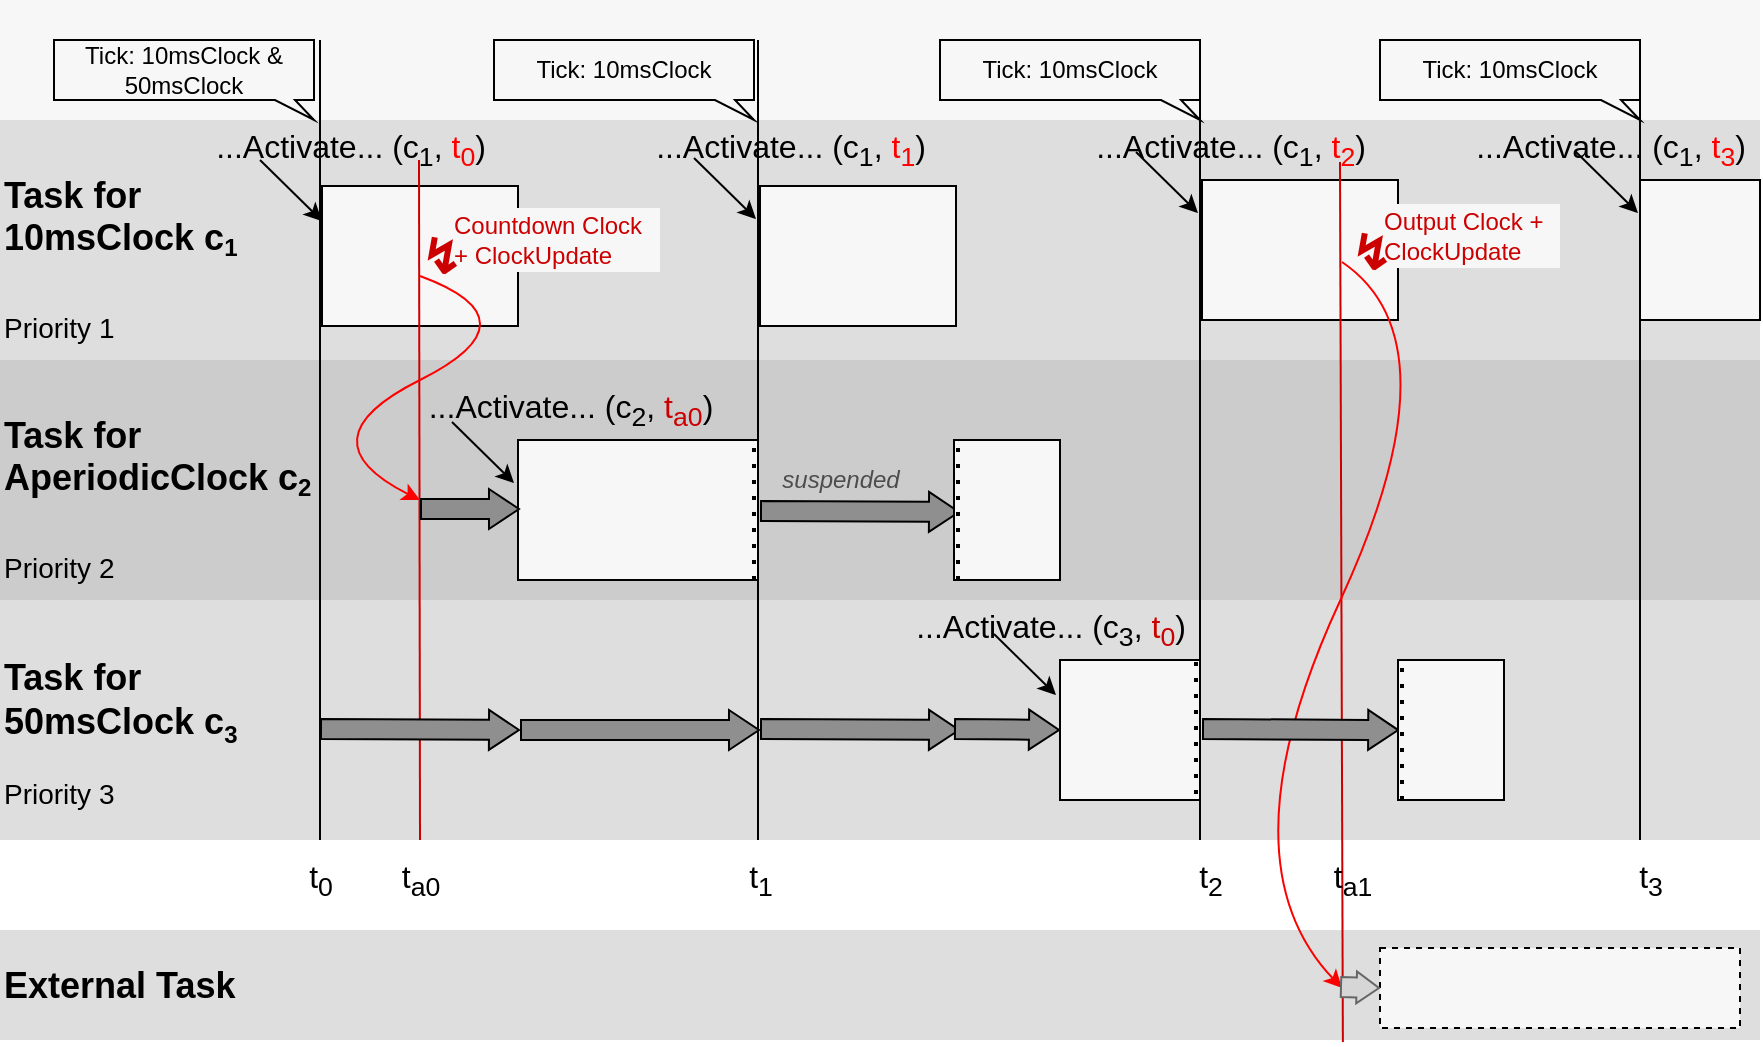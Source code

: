 <mxfile version="13.7.9" type="device"><diagram id="IjJwppSdiaeOAoqg17B4" name="Page-1"><mxGraphModel dx="1089" dy="820" grid="1" gridSize="10" guides="1" tooltips="1" connect="1" arrows="1" fold="1" page="1" pageScale="1" pageWidth="827" pageHeight="1169" math="0" shadow="0"><root><mxCell id="0"/><mxCell id="1" parent="0"/><mxCell id="BgZVleCizaCOu_ZDg60d-1" value="&lt;div&gt;&lt;font style=&quot;font-size: 18px&quot;&gt;&lt;br&gt;&lt;/font&gt;&lt;/div&gt;&lt;div&gt;&lt;font style=&quot;font-size: 18px&quot;&gt;&lt;br&gt;&lt;/font&gt;&lt;/div&gt;&lt;div&gt;&lt;font style=&quot;font-size: 18px&quot;&gt;Task for&lt;/font&gt;&lt;/div&gt;&lt;div&gt;&lt;font style=&quot;font-size: 18px&quot;&gt; 10msClock c&lt;font size=&quot;1&quot;&gt;&lt;sub style=&quot;font-size: 12px&quot;&gt;1&lt;/sub&gt;&lt;/font&gt;&lt;br&gt;&lt;/font&gt;&lt;/div&gt;&lt;div&gt;&lt;br&gt;&lt;/div&gt;&lt;div&gt;&lt;font size=&quot;1&quot;&gt;&lt;span style=&quot;font-weight: normal ; font-size: 14px&quot;&gt;Priority 1&lt;/span&gt;&lt;/font&gt;&lt;br&gt;&lt;/div&gt;&lt;div&gt;&lt;br&gt;&lt;/div&gt;" style="rounded=0;whiteSpace=wrap;html=1;strokeColor=none;fillColor=#DEDEDE;align=left;fontStyle=1;fontSize=18;" parent="1" vertex="1"><mxGeometry y="120" width="880" height="120" as="geometry"/></mxCell><mxCell id="BgZVleCizaCOu_ZDg60d-2" value="&lt;div&gt;&lt;font style=&quot;font-size: 18px&quot;&gt;&lt;br&gt;&lt;/font&gt;&lt;/div&gt;&lt;div&gt;&lt;font style=&quot;font-size: 18px&quot;&gt;Task for&lt;/font&gt;&lt;font style=&quot;font-size: 18px&quot;&gt; &lt;/font&gt;&lt;/div&gt;&lt;div style=&quot;font-size: 18px&quot;&gt;&lt;font style=&quot;font-size: 18px&quot;&gt;AperiodicClock c&lt;font size=&quot;1&quot;&gt;&lt;sub style=&quot;font-size: 12px&quot;&gt;2&lt;/sub&gt;&lt;/font&gt;&lt;br style=&quot;font-size: 18px&quot;&gt;&lt;/font&gt;&lt;/div&gt;&lt;div&gt;&lt;br&gt;&lt;/div&gt;&lt;div&gt;&lt;font size=&quot;1&quot;&gt;&lt;span style=&quot;font-weight: normal ; font-size: 14px&quot;&gt;Priority 2&lt;br&gt;&lt;/span&gt;&lt;/font&gt;&lt;/div&gt;" style="rounded=0;whiteSpace=wrap;html=1;strokeColor=none;fillColor=#CCCCCC;align=left;fontStyle=1;fontSize=18;" parent="1" vertex="1"><mxGeometry y="240" width="880" height="120" as="geometry"/></mxCell><mxCell id="BgZVleCizaCOu_ZDg60d-3" value="&lt;b&gt;&lt;br&gt;&lt;/b&gt;&lt;div align=&quot;left&quot;&gt;&lt;b&gt;&lt;font style=&quot;font-size: 18px&quot;&gt;Task for&lt;/font&gt;&lt;/b&gt;&lt;br style=&quot;font-size: 18px&quot;&gt;&lt;b&gt;&lt;font style=&quot;font-size: 18px&quot;&gt; 50msClock c&lt;/font&gt;&lt;font style=&quot;font-size: 18px&quot; size=&quot;1&quot;&gt;&lt;sub style=&quot;font-size: 12px&quot;&gt;3&lt;/sub&gt;&lt;/font&gt;&lt;/b&gt;&lt;/div&gt;&lt;div align=&quot;left&quot;&gt;&lt;br&gt;&lt;div&gt;&lt;font size=&quot;1&quot;&gt;&lt;span style=&quot;font-weight: normal ; font-size: 14px&quot;&gt;Priority 3&lt;br&gt;&lt;/span&gt;&lt;/font&gt;&lt;/div&gt;&lt;/div&gt;" style="rounded=0;whiteSpace=wrap;html=1;strokeColor=none;fillColor=#DEDEDE;align=left;" parent="1" vertex="1"><mxGeometry y="360" width="880" height="120" as="geometry"/></mxCell><mxCell id="BgZVleCizaCOu_ZDg60d-4" value="" style="rounded=0;whiteSpace=wrap;html=1;strokeColor=none;fillColor=#F7F7F7;" parent="1" vertex="1"><mxGeometry y="60" width="880" height="60" as="geometry"/></mxCell><mxCell id="BgZVleCizaCOu_ZDg60d-5" value="" style="endArrow=none;html=1;rounded=0;" parent="1" edge="1"><mxGeometry width="50" height="50" relative="1" as="geometry"><mxPoint x="160" y="480" as="sourcePoint"/><mxPoint x="160" y="80" as="targetPoint"/></mxGeometry></mxCell><mxCell id="BgZVleCizaCOu_ZDg60d-7" value="Tick: 10msClock &amp;amp;&lt;br&gt;50msClock" style="shape=callout;whiteSpace=wrap;html=1;perimeter=calloutPerimeter;fillColor=#F7F7F7;rotation=0;size=10;position=0.85;position2=1;base=10;" parent="1" vertex="1"><mxGeometry x="27" y="80" width="130" height="40" as="geometry"/></mxCell><mxCell id="BgZVleCizaCOu_ZDg60d-10" value="" style="rounded=0;whiteSpace=wrap;html=1;fontSize=14;fillColor=#F7F7F7;" parent="1" vertex="1"><mxGeometry x="161" y="153" width="98" height="70" as="geometry"/></mxCell><mxCell id="BgZVleCizaCOu_ZDg60d-11" value="" style="endArrow=classic;html=1;rounded=0;fontSize=14;entryX=0;entryY=0.25;entryDx=0;entryDy=0;" parent="1" target="BgZVleCizaCOu_ZDg60d-10" edge="1"><mxGeometry width="50" height="50" relative="1" as="geometry"><mxPoint x="130" y="140" as="sourcePoint"/><mxPoint x="280" y="290" as="targetPoint"/></mxGeometry></mxCell><mxCell id="BgZVleCizaCOu_ZDg60d-12" value="&lt;font style=&quot;font-size: 16px&quot;&gt;...Activate... (c&lt;sub&gt;1&lt;/sub&gt;, &lt;font color=&quot;#FF0000&quot;&gt;t&lt;sub&gt;0&lt;/sub&gt;&lt;/font&gt;)&lt;/font&gt;" style="text;html=1;resizable=0;autosize=1;align=center;verticalAlign=middle;points=[];fillColor=none;strokeColor=none;rounded=0;fontSize=14;" parent="1" vertex="1"><mxGeometry x="100" y="120" width="150" height="30" as="geometry"/></mxCell><mxCell id="BgZVleCizaCOu_ZDg60d-13" value="" style="endArrow=none;html=1;rounded=0;strokeColor=#CC0000;" parent="1" edge="1"><mxGeometry width="50" height="50" relative="1" as="geometry"><mxPoint x="210" y="480" as="sourcePoint"/><mxPoint x="209.5" y="140" as="targetPoint"/></mxGeometry></mxCell><mxCell id="BgZVleCizaCOu_ZDg60d-14" value="t&lt;sub&gt;0&lt;/sub&gt;" style="text;html=1;resizable=0;autosize=1;align=center;verticalAlign=middle;points=[];fillColor=none;strokeColor=none;rounded=0;fontSize=16;" parent="1" vertex="1"><mxGeometry x="145" y="485" width="30" height="30" as="geometry"/></mxCell><mxCell id="BgZVleCizaCOu_ZDg60d-15" value="t&lt;sub&gt;a0&lt;/sub&gt;" style="text;html=1;resizable=0;autosize=1;align=center;verticalAlign=middle;points=[];fillColor=none;strokeColor=none;rounded=0;fontSize=16;" parent="1" vertex="1"><mxGeometry x="195" y="485" width="30" height="30" as="geometry"/></mxCell><mxCell id="BgZVleCizaCOu_ZDg60d-16" value="" style="rounded=0;whiteSpace=wrap;html=1;fontSize=16;fillColor=#F7F7F7;" parent="1" vertex="1"><mxGeometry x="259" y="280" width="120" height="70" as="geometry"/></mxCell><mxCell id="BgZVleCizaCOu_ZDg60d-17" value="&lt;font style=&quot;font-size: 16px&quot;&gt;...Activate... (c&lt;sub&gt;2&lt;/sub&gt;, &lt;font color=&quot;#CC0000&quot;&gt;t&lt;sub&gt;a0&lt;/sub&gt;&lt;/font&gt;)&lt;/font&gt;" style="text;html=1;resizable=0;autosize=1;align=center;verticalAlign=middle;points=[];fillColor=none;strokeColor=none;rounded=0;fontSize=14;" parent="1" vertex="1"><mxGeometry x="205" y="250" width="160" height="30" as="geometry"/></mxCell><mxCell id="BgZVleCizaCOu_ZDg60d-18" value="" style="endArrow=classic;html=1;rounded=0;fontSize=14;entryX=0;entryY=0.25;entryDx=0;entryDy=0;" parent="1" edge="1"><mxGeometry width="50" height="50" relative="1" as="geometry"><mxPoint x="226" y="271" as="sourcePoint"/><mxPoint x="257" y="301.5" as="targetPoint"/></mxGeometry></mxCell><mxCell id="BgZVleCizaCOu_ZDg60d-20" value="" style="curved=1;endArrow=classic;html=1;rounded=0;fontSize=16;fontColor=#FF0000;strokeColor=#FF0000;" parent="1" edge="1"><mxGeometry width="50" height="50" relative="1" as="geometry"><mxPoint x="210" y="198" as="sourcePoint"/><mxPoint x="210" y="310" as="targetPoint"/><Array as="points"><mxPoint x="270" y="220"/><mxPoint x="150" y="280"/></Array></mxGeometry></mxCell><mxCell id="BgZVleCizaCOu_ZDg60d-21" value="" style="shape=flexArrow;endArrow=classic;html=1;rounded=0;fontSize=16;fontColor=#FF0000;strokeColor=default;fillColor=#8F8F8F;endWidth=9;endSize=4.67;" parent="1" edge="1"><mxGeometry width="50" height="50" relative="1" as="geometry"><mxPoint x="210" y="314.5" as="sourcePoint"/><mxPoint x="260" y="314.5" as="targetPoint"/></mxGeometry></mxCell><mxCell id="BgZVleCizaCOu_ZDg60d-23" value="" style="endArrow=none;html=1;rounded=0;" parent="1" edge="1"><mxGeometry width="50" height="50" relative="1" as="geometry"><mxPoint x="379" y="480" as="sourcePoint"/><mxPoint x="379" y="80" as="targetPoint"/></mxGeometry></mxCell><mxCell id="BgZVleCizaCOu_ZDg60d-24" value="Countdown Clock + ClockUpdate" style="rounded=0;whiteSpace=wrap;html=1;fontSize=12;fontColor=#CC0000;fillColor=#F7F7F7;strokeColor=none;align=left;" parent="1" vertex="1"><mxGeometry x="225" y="164" width="105" height="32" as="geometry"/></mxCell><mxCell id="BgZVleCizaCOu_ZDg60d-25" value="" style="endArrow=none;dashed=1;html=1;dashPattern=1 3;strokeWidth=2;rounded=0;fontSize=14;fontColor=#CC0000;fillColor=#8F8F8F;entryX=1;entryY=0;entryDx=0;entryDy=0;" parent="1" edge="1"><mxGeometry width="50" height="50" relative="1" as="geometry"><mxPoint x="377" y="350" as="sourcePoint"/><mxPoint x="377" y="280" as="targetPoint"/></mxGeometry></mxCell><mxCell id="BgZVleCizaCOu_ZDg60d-26" value="" style="rounded=0;whiteSpace=wrap;html=1;fontSize=14;fillColor=#F7F7F7;" parent="1" vertex="1"><mxGeometry x="380" y="153" width="98" height="70" as="geometry"/></mxCell><mxCell id="BgZVleCizaCOu_ZDg60d-27" value="Tick: 10msClock" style="shape=callout;whiteSpace=wrap;html=1;perimeter=calloutPerimeter;fillColor=#F7F7F7;rotation=0;size=10;position=0.85;position2=1;base=10;" parent="1" vertex="1"><mxGeometry x="247" y="80" width="130" height="40" as="geometry"/></mxCell><mxCell id="BgZVleCizaCOu_ZDg60d-28" value="&lt;font style=&quot;font-size: 16px&quot;&gt;...Activate... (c&lt;sub&gt;1&lt;/sub&gt;, &lt;font color=&quot;#FF0000&quot;&gt;t&lt;sub&gt;1&lt;/sub&gt;&lt;/font&gt;)&lt;/font&gt;" style="text;html=1;resizable=0;autosize=1;align=center;verticalAlign=middle;points=[];fillColor=none;strokeColor=none;rounded=0;fontSize=14;" parent="1" vertex="1"><mxGeometry x="320" y="120" width="150" height="30" as="geometry"/></mxCell><mxCell id="BgZVleCizaCOu_ZDg60d-29" value="" style="endArrow=classic;html=1;rounded=0;fontSize=14;entryX=0;entryY=0.25;entryDx=0;entryDy=0;" parent="1" edge="1"><mxGeometry width="50" height="50" relative="1" as="geometry"><mxPoint x="347" y="139" as="sourcePoint"/><mxPoint x="378" y="169.5" as="targetPoint"/></mxGeometry></mxCell><mxCell id="BgZVleCizaCOu_ZDg60d-30" value="" style="shape=flexArrow;endArrow=classic;html=1;rounded=0;fontSize=16;fontColor=#FF0000;strokeColor=default;fillColor=#8F8F8F;endWidth=9;endSize=4.67;" parent="1" edge="1"><mxGeometry width="50" height="50" relative="1" as="geometry"><mxPoint x="380" y="315.5" as="sourcePoint"/><mxPoint x="480" y="316" as="targetPoint"/></mxGeometry></mxCell><mxCell id="BgZVleCizaCOu_ZDg60d-31" value="" style="rounded=0;whiteSpace=wrap;html=1;fontSize=16;fillColor=#F7F7F7;" parent="1" vertex="1"><mxGeometry x="477" y="280" width="53" height="70" as="geometry"/></mxCell><mxCell id="BgZVleCizaCOu_ZDg60d-32" value="" style="endArrow=none;dashed=1;html=1;dashPattern=1 3;strokeWidth=2;rounded=0;fontSize=14;fontColor=#CC0000;fillColor=#8F8F8F;entryX=1;entryY=0;entryDx=0;entryDy=0;" parent="1" edge="1"><mxGeometry width="50" height="50" relative="1" as="geometry"><mxPoint x="479" y="350" as="sourcePoint"/><mxPoint x="479" y="280" as="targetPoint"/></mxGeometry></mxCell><mxCell id="BgZVleCizaCOu_ZDg60d-33" value="" style="shape=flexArrow;endArrow=classic;html=1;rounded=0;fontSize=16;fontColor=#FF0000;strokeColor=default;fillColor=#8F8F8F;endWidth=9;endSize=4.67;" parent="1" edge="1"><mxGeometry width="50" height="50" relative="1" as="geometry"><mxPoint x="160" y="424.5" as="sourcePoint"/><mxPoint x="260" y="425" as="targetPoint"/></mxGeometry></mxCell><mxCell id="BgZVleCizaCOu_ZDg60d-34" value="" style="shape=flexArrow;endArrow=classic;html=1;rounded=0;fontSize=16;fontColor=#FF0000;strokeColor=default;fillColor=#8F8F8F;endWidth=9;endSize=4.67;fontStyle=4" parent="1" edge="1"><mxGeometry width="50" height="50" relative="1" as="geometry"><mxPoint x="260" y="425" as="sourcePoint"/><mxPoint x="380" y="425" as="targetPoint"/></mxGeometry></mxCell><mxCell id="BgZVleCizaCOu_ZDg60d-36" value="" style="shape=flexArrow;endArrow=classic;html=1;rounded=0;fontSize=16;fontColor=#FF0000;strokeColor=default;fillColor=#8F8F8F;endWidth=9;endSize=4.67;" parent="1" edge="1"><mxGeometry width="50" height="50" relative="1" as="geometry"><mxPoint x="380" y="424.5" as="sourcePoint"/><mxPoint x="480" y="425" as="targetPoint"/></mxGeometry></mxCell><mxCell id="BgZVleCizaCOu_ZDg60d-37" value="suspended" style="text;html=1;resizable=0;autosize=1;align=center;verticalAlign=middle;points=[];fillColor=none;strokeColor=none;rounded=0;fontSize=12;fontColor=#4D4D4D;fontStyle=2" parent="1" vertex="1"><mxGeometry x="385" y="290" width="70" height="20" as="geometry"/></mxCell><mxCell id="BgZVleCizaCOu_ZDg60d-38" value="" style="rounded=0;whiteSpace=wrap;html=1;fontSize=14;fillColor=#F7F7F7;" parent="1" vertex="1"><mxGeometry x="530" y="390" width="70" height="70" as="geometry"/></mxCell><mxCell id="BgZVleCizaCOu_ZDg60d-39" value="" style="endArrow=none;html=1;rounded=0;" parent="1" edge="1"><mxGeometry width="50" height="50" relative="1" as="geometry"><mxPoint x="600" y="480" as="sourcePoint"/><mxPoint x="600" y="80" as="targetPoint"/></mxGeometry></mxCell><mxCell id="BgZVleCizaCOu_ZDg60d-40" value="" style="endArrow=none;dashed=1;html=1;dashPattern=1 3;strokeWidth=2;rounded=0;fontSize=14;fontColor=#CC0000;fillColor=#8F8F8F;entryX=1;entryY=0;entryDx=0;entryDy=0;" parent="1" edge="1"><mxGeometry width="50" height="50" relative="1" as="geometry"><mxPoint x="598" y="457" as="sourcePoint"/><mxPoint x="598" y="387" as="targetPoint"/></mxGeometry></mxCell><mxCell id="BgZVleCizaCOu_ZDg60d-41" value="" style="endArrow=classic;html=1;rounded=0;fontSize=14;entryX=0;entryY=0.25;entryDx=0;entryDy=0;" parent="1" edge="1"><mxGeometry width="50" height="50" relative="1" as="geometry"><mxPoint x="497" y="377" as="sourcePoint"/><mxPoint x="528" y="407.5" as="targetPoint"/></mxGeometry></mxCell><mxCell id="BgZVleCizaCOu_ZDg60d-42" value="&lt;font style=&quot;font-size: 16px&quot;&gt;...Activate... (c&lt;sub&gt;3&lt;/sub&gt;, &lt;font color=&quot;#CC0000&quot;&gt;t&lt;sub&gt;0&lt;/sub&gt;&lt;/font&gt;)&lt;/font&gt;" style="text;html=1;resizable=0;autosize=1;align=center;verticalAlign=middle;points=[];fillColor=none;strokeColor=none;rounded=0;fontSize=14;" parent="1" vertex="1"><mxGeometry x="450" y="360" width="150" height="30" as="geometry"/></mxCell><mxCell id="BgZVleCizaCOu_ZDg60d-43" value="" style="rounded=0;whiteSpace=wrap;html=1;fontSize=14;fillColor=#F7F7F7;" parent="1" vertex="1"><mxGeometry x="601" y="150" width="98" height="70" as="geometry"/></mxCell><mxCell id="BgZVleCizaCOu_ZDg60d-44" value="&lt;font style=&quot;font-size: 16px&quot;&gt;...Activate... (c&lt;sub&gt;1&lt;/sub&gt;, &lt;font color=&quot;#FF0000&quot;&gt;t&lt;sub&gt;2&lt;/sub&gt;&lt;/font&gt;)&lt;/font&gt;" style="text;html=1;resizable=0;autosize=1;align=center;verticalAlign=middle;points=[];fillColor=none;strokeColor=none;rounded=0;fontSize=14;" parent="1" vertex="1"><mxGeometry x="540" y="120" width="150" height="30" as="geometry"/></mxCell><mxCell id="BgZVleCizaCOu_ZDg60d-45" value="" style="endArrow=classic;html=1;rounded=0;fontSize=14;entryX=0;entryY=0.25;entryDx=0;entryDy=0;" parent="1" edge="1"><mxGeometry width="50" height="50" relative="1" as="geometry"><mxPoint x="568" y="136" as="sourcePoint"/><mxPoint x="599" y="166.5" as="targetPoint"/></mxGeometry></mxCell><mxCell id="BgZVleCizaCOu_ZDg60d-46" value="&lt;h1 class=&quot;navigable-headline&quot; id=&quot;gen-h1-1-00000001&quot;&gt;&lt;span class=&quot;code char&quot;&gt;↯&lt;/span&gt;&lt;/h1&gt;" style="text;html=1;resizable=0;autosize=1;align=center;verticalAlign=middle;points=[];fillColor=none;strokeColor=none;rounded=0;fontSize=12;fontColor=#CC0000;" parent="1" vertex="1"><mxGeometry x="205" y="164" width="30" height="50" as="geometry"/></mxCell><mxCell id="BgZVleCizaCOu_ZDg60d-47" value="Tick: 10msClock" style="shape=callout;whiteSpace=wrap;html=1;perimeter=calloutPerimeter;fillColor=#F7F7F7;rotation=0;size=10;position=0.85;position2=1;base=10;" parent="1" vertex="1"><mxGeometry x="470" y="80" width="130" height="40" as="geometry"/></mxCell><mxCell id="BgZVleCizaCOu_ZDg60d-48" value="&lt;b&gt;&lt;font style=&quot;font-size: 18px&quot;&gt;External Task&lt;/font&gt;&lt;/b&gt;" style="rounded=0;whiteSpace=wrap;html=1;strokeColor=none;fillColor=#DEDEDE;align=left;" parent="1" vertex="1"><mxGeometry y="525" width="880" height="55" as="geometry"/></mxCell><mxCell id="BgZVleCizaCOu_ZDg60d-49" value="" style="rounded=0;whiteSpace=wrap;html=1;fontSize=12;fontColor=#CC0000;fillColor=#F7F7F7;dashed=1;" parent="1" vertex="1"><mxGeometry x="690" y="534" width="180" height="40" as="geometry"/></mxCell><mxCell id="BgZVleCizaCOu_ZDg60d-50" value="" style="endArrow=none;html=1;rounded=0;" parent="1" edge="1"><mxGeometry width="50" height="50" relative="1" as="geometry"><mxPoint x="820" y="480" as="sourcePoint"/><mxPoint x="820" y="80" as="targetPoint"/></mxGeometry></mxCell><mxCell id="BgZVleCizaCOu_ZDg60d-51" value="" style="endArrow=none;html=1;rounded=0;strokeColor=#CC0000;exitX=0.763;exitY=1.018;exitDx=0;exitDy=0;exitPerimeter=0;" parent="1" source="BgZVleCizaCOu_ZDg60d-48" edge="1"><mxGeometry width="50" height="50" relative="1" as="geometry"><mxPoint x="670.5" y="481" as="sourcePoint"/><mxPoint x="670" y="141" as="targetPoint"/></mxGeometry></mxCell><mxCell id="BgZVleCizaCOu_ZDg60d-52" value="Output Clock + ClockUpdate" style="rounded=0;whiteSpace=wrap;html=1;fontSize=12;fontColor=#CC0000;fillColor=#F7F7F7;strokeColor=none;align=left;" parent="1" vertex="1"><mxGeometry x="690" y="162" width="90" height="32" as="geometry"/></mxCell><mxCell id="BgZVleCizaCOu_ZDg60d-53" value="&lt;h1 class=&quot;navigable-headline&quot; id=&quot;gen-h1-1-00000001&quot;&gt;&lt;span class=&quot;code char&quot;&gt;↯&lt;/span&gt;&lt;/h1&gt;" style="text;html=1;resizable=0;autosize=1;align=center;verticalAlign=middle;points=[];fillColor=none;strokeColor=none;rounded=0;fontSize=12;fontColor=#CC0000;" parent="1" vertex="1"><mxGeometry x="670" y="162" width="30" height="50" as="geometry"/></mxCell><mxCell id="BgZVleCizaCOu_ZDg60d-54" value="" style="curved=1;endArrow=classic;html=1;rounded=0;fontSize=16;fontColor=#FF0000;strokeColor=#FF0000;exitX=0.033;exitY=0.58;exitDx=0;exitDy=0;exitPerimeter=0;" parent="1" source="BgZVleCizaCOu_ZDg60d-53" edge="1"><mxGeometry width="50" height="50" relative="1" as="geometry"><mxPoint x="670" y="209" as="sourcePoint"/><mxPoint x="671" y="554" as="targetPoint"/><Array as="points"><mxPoint x="730" y="231"/><mxPoint x="610" y="490"/></Array></mxGeometry></mxCell><mxCell id="BgZVleCizaCOu_ZDg60d-55" value="" style="shape=flexArrow;endArrow=classic;html=1;rounded=0;fontSize=16;fontColor=#FF0000;strokeColor=#666666;fillColor=#D6D6D6;endWidth=5;endSize=3.4;" parent="1" edge="1"><mxGeometry width="50" height="50" relative="1" as="geometry"><mxPoint x="670" y="553.5" as="sourcePoint"/><mxPoint x="690" y="554" as="targetPoint"/></mxGeometry></mxCell><mxCell id="BgZVleCizaCOu_ZDg60d-58" value="" style="shape=flexArrow;endArrow=classic;html=1;rounded=0;fontSize=16;fontColor=#FF0000;strokeColor=default;fillColor=#8F8F8F;endWidth=9;endSize=4.67;" parent="1" edge="1"><mxGeometry width="50" height="50" relative="1" as="geometry"><mxPoint x="477" y="424.5" as="sourcePoint"/><mxPoint x="530" y="425" as="targetPoint"/></mxGeometry></mxCell><mxCell id="BgZVleCizaCOu_ZDg60d-59" value="" style="shape=flexArrow;endArrow=classic;html=1;rounded=0;fontSize=16;fontColor=#FF0000;strokeColor=default;fillColor=#8F8F8F;endWidth=9;endSize=4.67;entryX=0.795;entryY=0.542;entryDx=0;entryDy=0;entryPerimeter=0;" parent="1" target="BgZVleCizaCOu_ZDg60d-3" edge="1"><mxGeometry width="50" height="50" relative="1" as="geometry"><mxPoint x="601" y="424.5" as="sourcePoint"/><mxPoint x="654" y="425" as="targetPoint"/></mxGeometry></mxCell><mxCell id="BgZVleCizaCOu_ZDg60d-60" value="" style="rounded=0;whiteSpace=wrap;html=1;fontSize=16;fillColor=#F7F7F7;" parent="1" vertex="1"><mxGeometry x="699" y="390" width="53" height="70" as="geometry"/></mxCell><mxCell id="BgZVleCizaCOu_ZDg60d-61" value="" style="endArrow=none;dashed=1;html=1;dashPattern=1 3;strokeWidth=2;rounded=0;fontSize=14;fontColor=#CC0000;fillColor=#8F8F8F;entryX=1;entryY=0;entryDx=0;entryDy=0;" parent="1" edge="1"><mxGeometry width="50" height="50" relative="1" as="geometry"><mxPoint x="701" y="460" as="sourcePoint"/><mxPoint x="701" y="390" as="targetPoint"/></mxGeometry></mxCell><mxCell id="BgZVleCizaCOu_ZDg60d-62" value="t&lt;sub&gt;1&lt;/sub&gt;" style="text;html=1;resizable=0;autosize=1;align=center;verticalAlign=middle;points=[];fillColor=none;strokeColor=none;rounded=0;fontSize=16;" parent="1" vertex="1"><mxGeometry x="365" y="485" width="30" height="30" as="geometry"/></mxCell><mxCell id="BgZVleCizaCOu_ZDg60d-63" value="t&lt;sub&gt;2&lt;/sub&gt;" style="text;html=1;resizable=0;autosize=1;align=center;verticalAlign=middle;points=[];fillColor=none;strokeColor=none;rounded=0;fontSize=16;" parent="1" vertex="1"><mxGeometry x="590" y="485" width="30" height="30" as="geometry"/></mxCell><mxCell id="BgZVleCizaCOu_ZDg60d-64" value="t&lt;sub&gt;a1&lt;/sub&gt;" style="text;html=1;resizable=0;autosize=1;align=center;verticalAlign=middle;points=[];fillColor=none;strokeColor=none;rounded=0;fontSize=16;" parent="1" vertex="1"><mxGeometry x="661" y="485" width="30" height="30" as="geometry"/></mxCell><mxCell id="BgZVleCizaCOu_ZDg60d-65" value="t&lt;sub&gt;3&lt;/sub&gt;" style="text;html=1;resizable=0;autosize=1;align=center;verticalAlign=middle;points=[];fillColor=none;strokeColor=none;rounded=0;fontSize=16;" parent="1" vertex="1"><mxGeometry x="810" y="485" width="30" height="30" as="geometry"/></mxCell><mxCell id="BgZVleCizaCOu_ZDg60d-66" value="" style="rounded=0;whiteSpace=wrap;html=1;fontSize=14;fillColor=#F7F7F7;" parent="1" vertex="1"><mxGeometry x="820" y="150" width="60" height="70" as="geometry"/></mxCell><mxCell id="BgZVleCizaCOu_ZDg60d-68" value="&lt;font style=&quot;font-size: 16px&quot;&gt;...Activate... (c&lt;sub&gt;1&lt;/sub&gt;, &lt;font color=&quot;#FF0000&quot;&gt;t&lt;sub&gt;3&lt;/sub&gt;&lt;/font&gt;)&lt;/font&gt;" style="text;html=1;resizable=0;autosize=1;align=center;verticalAlign=middle;points=[];fillColor=none;strokeColor=none;rounded=0;fontSize=14;" parent="1" vertex="1"><mxGeometry x="730" y="120" width="150" height="30" as="geometry"/></mxCell><mxCell id="BgZVleCizaCOu_ZDg60d-69" value="" style="endArrow=classic;html=1;rounded=0;fontSize=14;entryX=0;entryY=0.25;entryDx=0;entryDy=0;" parent="1" edge="1"><mxGeometry width="50" height="50" relative="1" as="geometry"><mxPoint x="788" y="136" as="sourcePoint"/><mxPoint x="819" y="166.5" as="targetPoint"/></mxGeometry></mxCell><mxCell id="BgZVleCizaCOu_ZDg60d-70" value="Tick: 10msClock" style="shape=callout;whiteSpace=wrap;html=1;perimeter=calloutPerimeter;fillColor=#F7F7F7;rotation=0;size=10;position=0.85;position2=1;base=10;" parent="1" vertex="1"><mxGeometry x="690" y="80" width="130" height="40" as="geometry"/></mxCell></root></mxGraphModel></diagram></mxfile>